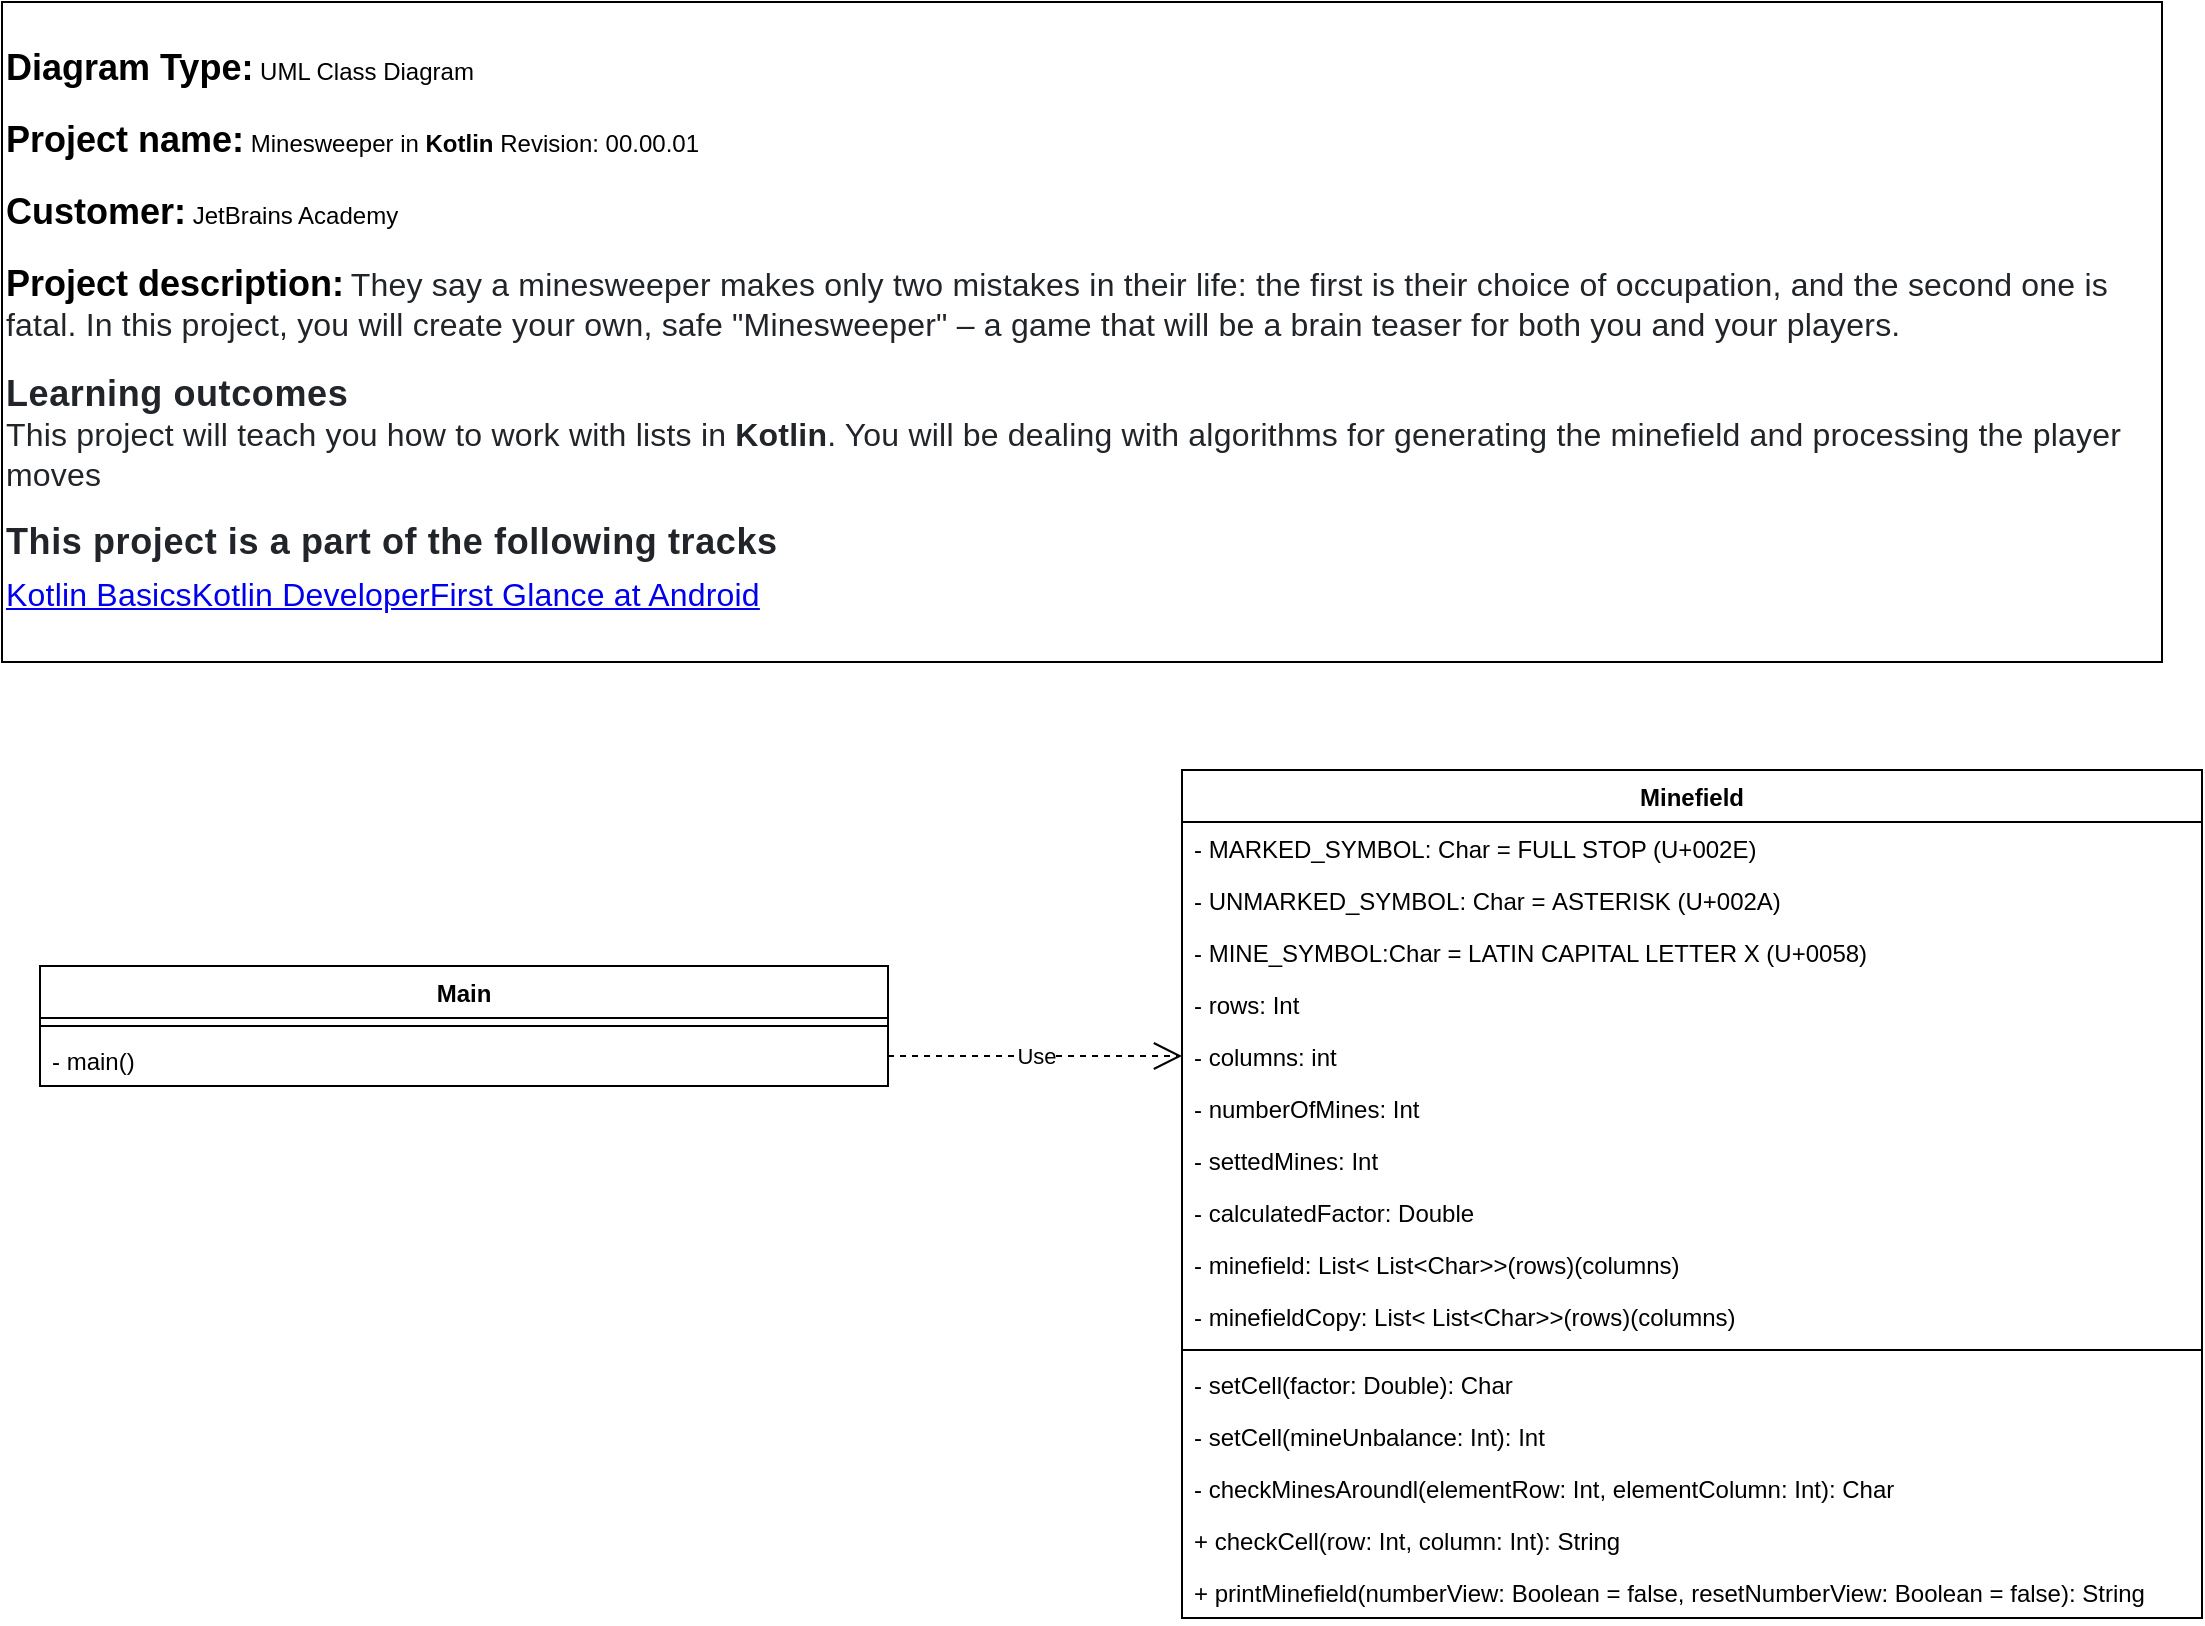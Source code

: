 <mxfile version="16.6.6" type="device"><diagram name="Page-1" id="6133507b-19e7-1e82-6fc7-422aa6c4b21f"><mxGraphModel dx="1259" dy="1346" grid="1" gridSize="10" guides="1" tooltips="1" connect="1" arrows="1" fold="1" page="1" pageScale="1" pageWidth="1169" pageHeight="827" background="none" math="0" shadow="0"><root><mxCell id="0"/><mxCell id="1" parent="0"/><mxCell id="ur2thL-w3JqMQENx__kk-53" value="&lt;b&gt;&lt;font style=&quot;font-size: 18px&quot;&gt;Diagram Type:&lt;/font&gt;&lt;/b&gt; UML Class Diagram&lt;br&gt;&lt;b&gt;&lt;br&gt;&lt;font style=&quot;font-size: 18px&quot;&gt;Project name:&lt;/font&gt;&lt;/b&gt;&amp;nbsp;Minesweeper in &lt;b&gt;Kotlin&lt;/b&gt; Revision: 00.00.01&lt;br&gt;&lt;b&gt;&lt;br&gt;&lt;font style=&quot;font-size: 18px&quot;&gt;Customer:&lt;/font&gt;&lt;/b&gt; JetBrains Academy&lt;br&gt;&lt;b&gt;&lt;br&gt;&lt;font style=&quot;font-size: 18px&quot;&gt;Project description:&lt;/font&gt;&lt;/b&gt;&amp;nbsp;&lt;span style=&quot;background-color: rgb(255 , 255 , 255)&quot;&gt;&lt;font color=&quot;#212529&quot;&gt;&lt;span style=&quot;font-size: 16px ; letter-spacing: 0.1px&quot;&gt;They say a minesweeper makes only two mistakes in their life: the first is their choice of occupation, and the second one is fatal. In this project, you will create your own, safe &quot;Minesweeper&quot; – a game that will be a brain teaser for both you and your players.&lt;br&gt;&lt;/span&gt;&lt;/font&gt;&lt;br&gt;&lt;b style=&quot;color: rgb(33 , 37 , 41) ; letter-spacing: 0.3px&quot;&gt;&lt;font style=&quot;font-size: 18px&quot;&gt;Learning outcomes&lt;/font&gt;&lt;/b&gt;&lt;br&gt;&lt;/span&gt;&lt;span style=&quot;background-color: rgb(255 , 255 , 255)&quot;&gt;&lt;font color=&quot;#212529&quot;&gt;&lt;span style=&quot;font-size: 16px ; letter-spacing: 0.1px&quot;&gt;This project will teach you how to work with lists in &lt;b&gt;Kotlin&lt;/b&gt;. You will be dealing with algorithms for generating the minefield and processing the player moves&lt;/span&gt;&lt;br&gt;&lt;/font&gt;&lt;/span&gt;&lt;span style=&quot;color: rgb(33 , 37 , 41) ; letter-spacing: 0.3px ; background-color: rgb(255 , 255 , 255)&quot;&gt;&lt;br&gt;&lt;font style=&quot;font-size: 18px&quot;&gt;&lt;b&gt;This project is a part of the following tracks&lt;/b&gt;&lt;/font&gt;&lt;br&gt;&lt;/span&gt;&lt;u style=&quot;font-size: 16px ; letter-spacing: 0.1px ; color: rgb(0 , 0 , 238) ; background-color: rgb(255 , 255 , 255)&quot;&gt;Kotlin BasicsKotlin DeveloperFirst Glance at Android&lt;/u&gt;&lt;span style=&quot;color: rgb(33 , 37 , 41) ; font-size: 1.375rem ; letter-spacing: 0.3px ; background-color: rgb(255 , 255 , 255)&quot;&gt;&lt;br&gt;&lt;/span&gt;" style="rounded=0;whiteSpace=wrap;html=1;align=left;" parent="1" vertex="1"><mxGeometry x="40" y="-798" width="1080" height="330" as="geometry"/></mxCell><mxCell id="b6dwfCRvh0anxF05M48p-6" value="Use" style="endArrow=open;endSize=12;dashed=1;html=1;rounded=0;entryX=0;entryY=0.5;entryDx=0;entryDy=0;exitX=1;exitY=0.75;exitDx=0;exitDy=0;" parent="1" source="j45a3ToNBQLJP9z2JNSP-6" target="j45a3ToNBQLJP9z2JNSP-15" edge="1"><mxGeometry width="160" relative="1" as="geometry"><mxPoint x="625" y="-229" as="sourcePoint"/><mxPoint x="748.85" y="-287.874" as="targetPoint"/></mxGeometry></mxCell><mxCell id="j45a3ToNBQLJP9z2JNSP-6" value="Main" style="swimlane;fontStyle=1;align=center;verticalAlign=top;childLayout=stackLayout;horizontal=1;startSize=26;horizontalStack=0;resizeParent=1;resizeParentMax=0;resizeLast=0;collapsible=1;marginBottom=0;" parent="1" vertex="1"><mxGeometry x="59" y="-316" width="424" height="60" as="geometry"/></mxCell><mxCell id="j45a3ToNBQLJP9z2JNSP-8" value="" style="line;strokeWidth=1;fillColor=none;align=left;verticalAlign=middle;spacingTop=-1;spacingLeft=3;spacingRight=3;rotatable=0;labelPosition=right;points=[];portConstraint=eastwest;" parent="j45a3ToNBQLJP9z2JNSP-6" vertex="1"><mxGeometry y="26" width="424" height="8" as="geometry"/></mxCell><mxCell id="HeYV2rjpR055uDAr7eha-7" value="- main()" style="text;strokeColor=none;fillColor=none;align=left;verticalAlign=top;spacingLeft=4;spacingRight=4;overflow=hidden;rotatable=0;points=[[0,0.5],[1,0.5]];portConstraint=eastwest;" vertex="1" parent="j45a3ToNBQLJP9z2JNSP-6"><mxGeometry y="34" width="424" height="26" as="geometry"/></mxCell><mxCell id="j45a3ToNBQLJP9z2JNSP-10" value="Minefield" style="swimlane;fontStyle=1;align=center;verticalAlign=top;childLayout=stackLayout;horizontal=1;startSize=26;horizontalStack=0;resizeParent=1;resizeParentMax=0;resizeLast=0;collapsible=1;marginBottom=0;" parent="1" vertex="1"><mxGeometry x="630" y="-414" width="510" height="424" as="geometry"/></mxCell><mxCell id="j45a3ToNBQLJP9z2JNSP-11" value="- MARKED_SYMBOL: Char = FULL STOP (U+002E)" style="text;strokeColor=none;fillColor=none;align=left;verticalAlign=top;spacingLeft=4;spacingRight=4;overflow=hidden;rotatable=0;points=[[0,0.5],[1,0.5]];portConstraint=eastwest;" parent="j45a3ToNBQLJP9z2JNSP-10" vertex="1"><mxGeometry y="26" width="510" height="26" as="geometry"/></mxCell><mxCell id="HeYV2rjpR055uDAr7eha-12" value="- UNMARKED_SYMBOL: Char = ASTERISK (U+002A)" style="text;strokeColor=none;fillColor=none;align=left;verticalAlign=top;spacingLeft=4;spacingRight=4;overflow=hidden;rotatable=0;points=[[0,0.5],[1,0.5]];portConstraint=eastwest;" vertex="1" parent="j45a3ToNBQLJP9z2JNSP-10"><mxGeometry y="52" width="510" height="26" as="geometry"/></mxCell><mxCell id="HeYV2rjpR055uDAr7eha-2" value="- MINE_SYMBOL:Char = LATIN CAPITAL LETTER X (U+0058)" style="text;strokeColor=none;fillColor=none;align=left;verticalAlign=top;spacingLeft=4;spacingRight=4;overflow=hidden;rotatable=0;points=[[0,0.5],[1,0.5]];portConstraint=eastwest;" vertex="1" parent="j45a3ToNBQLJP9z2JNSP-10"><mxGeometry y="78" width="510" height="26" as="geometry"/></mxCell><mxCell id="HeYV2rjpR055uDAr7eha-1" value="- rows: Int&#10;" style="text;strokeColor=none;fillColor=none;align=left;verticalAlign=top;spacingLeft=4;spacingRight=4;overflow=hidden;rotatable=0;points=[[0,0.5],[1,0.5]];portConstraint=eastwest;" vertex="1" parent="j45a3ToNBQLJP9z2JNSP-10"><mxGeometry y="104" width="510" height="26" as="geometry"/></mxCell><mxCell id="j45a3ToNBQLJP9z2JNSP-15" value="- columns: int&#10;" style="text;strokeColor=none;fillColor=none;align=left;verticalAlign=top;spacingLeft=4;spacingRight=4;overflow=hidden;rotatable=0;points=[[0,0.5],[1,0.5]];portConstraint=eastwest;" parent="j45a3ToNBQLJP9z2JNSP-10" vertex="1"><mxGeometry y="130" width="510" height="26" as="geometry"/></mxCell><mxCell id="HeYV2rjpR055uDAr7eha-3" value="- numberOfMines: Int&#10;" style="text;strokeColor=none;fillColor=none;align=left;verticalAlign=top;spacingLeft=4;spacingRight=4;overflow=hidden;rotatable=0;points=[[0,0.5],[1,0.5]];portConstraint=eastwest;" vertex="1" parent="j45a3ToNBQLJP9z2JNSP-10"><mxGeometry y="156" width="510" height="26" as="geometry"/></mxCell><mxCell id="HeYV2rjpR055uDAr7eha-4" value="- settedMines: Int&#10;" style="text;strokeColor=none;fillColor=none;align=left;verticalAlign=top;spacingLeft=4;spacingRight=4;overflow=hidden;rotatable=0;points=[[0,0.5],[1,0.5]];portConstraint=eastwest;" vertex="1" parent="j45a3ToNBQLJP9z2JNSP-10"><mxGeometry y="182" width="510" height="26" as="geometry"/></mxCell><mxCell id="HeYV2rjpR055uDAr7eha-5" value="- calculatedFactor: Double&#10;" style="text;strokeColor=none;fillColor=none;align=left;verticalAlign=top;spacingLeft=4;spacingRight=4;overflow=hidden;rotatable=0;points=[[0,0.5],[1,0.5]];portConstraint=eastwest;" vertex="1" parent="j45a3ToNBQLJP9z2JNSP-10"><mxGeometry y="208" width="510" height="26" as="geometry"/></mxCell><mxCell id="j45a3ToNBQLJP9z2JNSP-14" value="- minefield: List&lt; List&lt;Char&gt;&gt;(rows)(columns)&#10;" style="text;strokeColor=none;fillColor=none;align=left;verticalAlign=top;spacingLeft=4;spacingRight=4;overflow=hidden;rotatable=0;points=[[0,0.5],[1,0.5]];portConstraint=eastwest;" parent="j45a3ToNBQLJP9z2JNSP-10" vertex="1"><mxGeometry y="234" width="510" height="26" as="geometry"/></mxCell><mxCell id="HeYV2rjpR055uDAr7eha-11" value="- minefieldCopy: List&lt; List&lt;Char&gt;&gt;(rows)(columns)&#10;" style="text;strokeColor=none;fillColor=none;align=left;verticalAlign=top;spacingLeft=4;spacingRight=4;overflow=hidden;rotatable=0;points=[[0,0.5],[1,0.5]];portConstraint=eastwest;" vertex="1" parent="j45a3ToNBQLJP9z2JNSP-10"><mxGeometry y="260" width="510" height="26" as="geometry"/></mxCell><mxCell id="j45a3ToNBQLJP9z2JNSP-12" value="" style="line;strokeWidth=1;fillColor=none;align=left;verticalAlign=middle;spacingTop=-1;spacingLeft=3;spacingRight=3;rotatable=0;labelPosition=right;points=[];portConstraint=eastwest;" parent="j45a3ToNBQLJP9z2JNSP-10" vertex="1"><mxGeometry y="286" width="510" height="8" as="geometry"/></mxCell><mxCell id="j45a3ToNBQLJP9z2JNSP-39" value="- setCell(factor: Double): Char" style="text;strokeColor=none;fillColor=none;align=left;verticalAlign=top;spacingLeft=4;spacingRight=4;overflow=hidden;rotatable=0;points=[[0,0.5],[1,0.5]];portConstraint=eastwest;" parent="j45a3ToNBQLJP9z2JNSP-10" vertex="1"><mxGeometry y="294" width="510" height="26" as="geometry"/></mxCell><mxCell id="HeYV2rjpR055uDAr7eha-6" value="- setCell(mineUnbalance: Int): Int" style="text;strokeColor=none;fillColor=none;align=left;verticalAlign=top;spacingLeft=4;spacingRight=4;overflow=hidden;rotatable=0;points=[[0,0.5],[1,0.5]];portConstraint=eastwest;" vertex="1" parent="j45a3ToNBQLJP9z2JNSP-10"><mxGeometry y="320" width="510" height="26" as="geometry"/></mxCell><mxCell id="HeYV2rjpR055uDAr7eha-9" value="- checkMinesAroundl(elementRow: Int, elementColumn: Int): Char" style="text;strokeColor=none;fillColor=none;align=left;verticalAlign=top;spacingLeft=4;spacingRight=4;overflow=hidden;rotatable=0;points=[[0,0.5],[1,0.5]];portConstraint=eastwest;" vertex="1" parent="j45a3ToNBQLJP9z2JNSP-10"><mxGeometry y="346" width="510" height="26" as="geometry"/></mxCell><mxCell id="HeYV2rjpR055uDAr7eha-10" value="+ checkCell(row: Int, column: Int): String" style="text;strokeColor=none;fillColor=none;align=left;verticalAlign=top;spacingLeft=4;spacingRight=4;overflow=hidden;rotatable=0;points=[[0,0.5],[1,0.5]];portConstraint=eastwest;" vertex="1" parent="j45a3ToNBQLJP9z2JNSP-10"><mxGeometry y="372" width="510" height="26" as="geometry"/></mxCell><mxCell id="tQPty6Q_yvqMMfP_wmlo-1" value="+ printMinefield(numberView: Boolean = false, resetNumberView: Boolean = false): String" style="text;strokeColor=none;fillColor=none;align=left;verticalAlign=top;spacingLeft=4;spacingRight=4;overflow=hidden;rotatable=0;points=[[0,0.5],[1,0.5]];portConstraint=eastwest;" parent="j45a3ToNBQLJP9z2JNSP-10" vertex="1"><mxGeometry y="398" width="510" height="26" as="geometry"/></mxCell></root></mxGraphModel></diagram></mxfile>